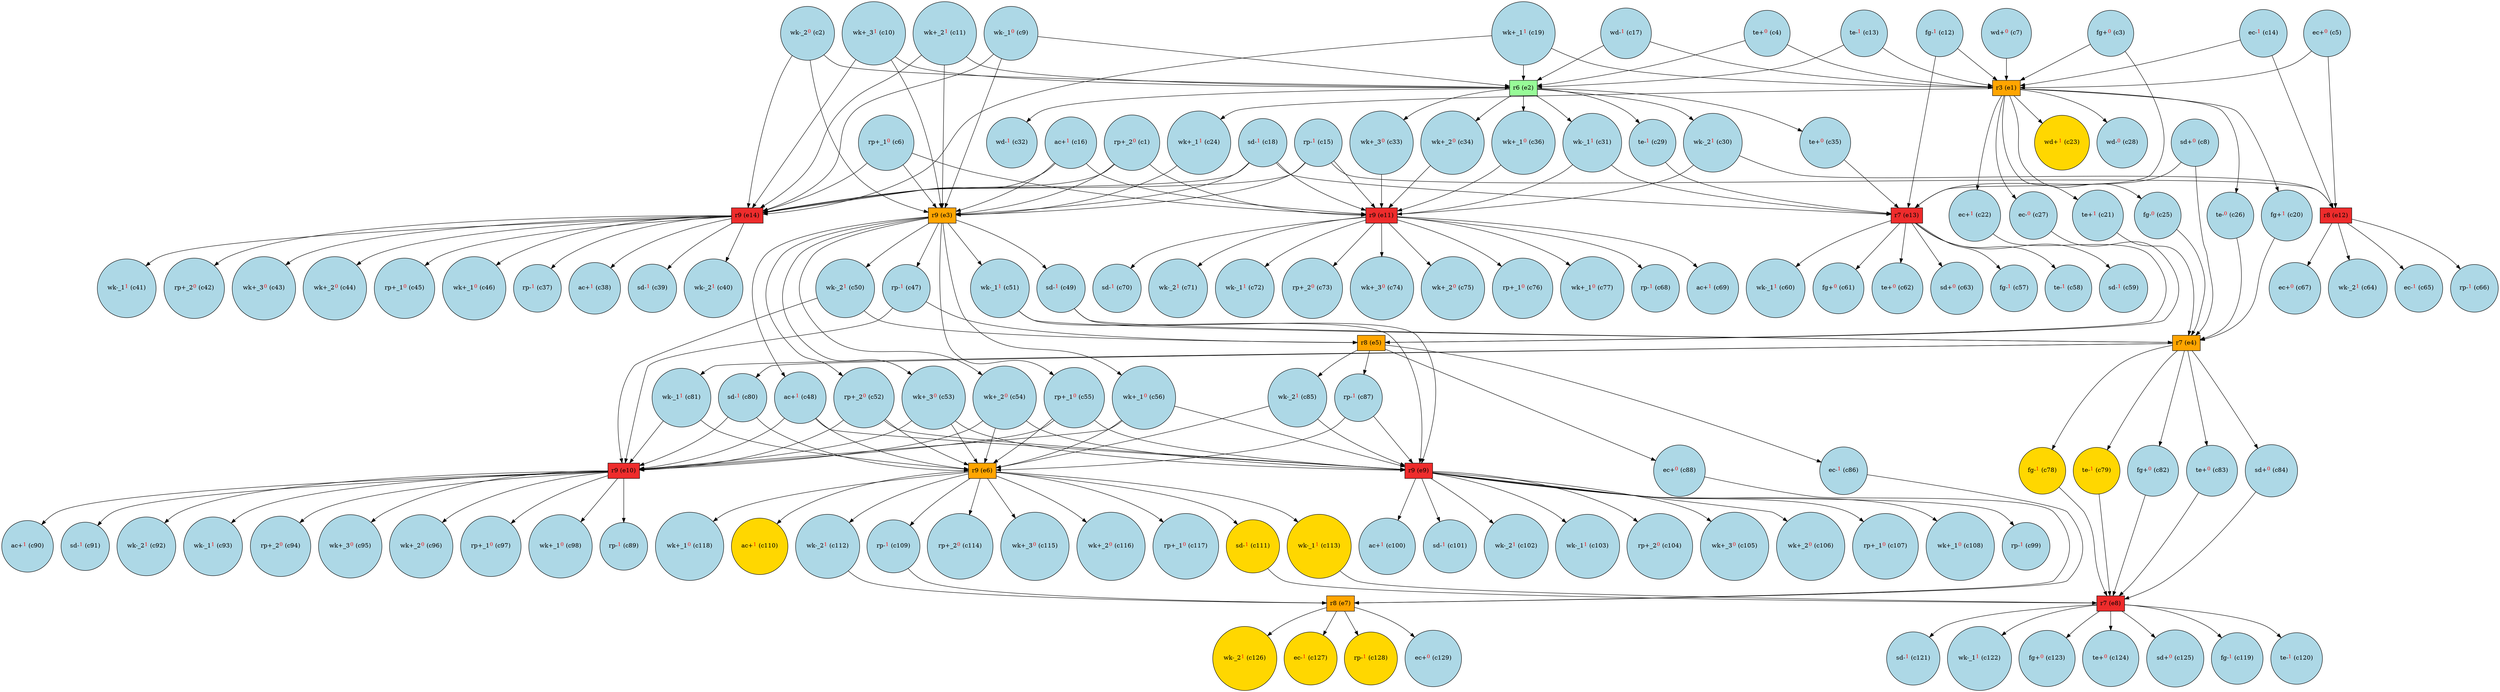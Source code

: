 digraph test {
  c1 -> e11;
  c1 -> e3;
  c1 -> e14;
  c2 -> e3;
  c2 -> e14;
  c2 -> e2;
  c3 -> e13;
  c3 -> e1;
  c4 -> e2;
  c4 -> e1;
  c5 -> e12;
  c5 -> e1;
  c6 -> e11;
  c6 -> e3;
  c6 -> e14;
  c7 -> e1;
  c8 -> e4;
  c8 -> e13;
  c9 -> e3;
  c9 -> e14;
  c9 -> e2;
  c10 -> e3;
  c10 -> e14;
  c10 -> e2;
  c11 -> e3;
  c11 -> e14;
  c11 -> e2;
  c12 -> e13;
  c12 -> e1;
  c13 -> e2;
  c13 -> e1;
  c14 -> e12;
  c14 -> e1;
  c15 -> e11;
  c15 -> e12;
  c15 -> e3;
  c15 -> e14;
  c16 -> e11;
  c16 -> e3;
  c16 -> e14;
  c17 -> e2;
  c17 -> e1;
  c18 -> e11;
  c18 -> e13;
  c18 -> e3;
  c18 -> e14;
  c19 -> e14;
  c19 -> e2;
  c19 -> e1;
  e1 -> c20;
  c20 -> e4;
  e1 -> c21;
  c21 -> e4;
  e1 -> c22;
  c22 -> e5;
  e1 -> c23;
  e1 -> c24;
  c24 -> e3;
  e1 -> c25;
  c25 -> e4;
  e1 -> c26;
  c26 -> e4;
  e1 -> c27;
  c27 -> e5;
  e1 -> c28;
  e2 -> c29;
  c29 -> e13;
  e2 -> c30;
  c30 -> e11;
  c30 -> e12;
  e2 -> c31;
  c31 -> e11;
  c31 -> e13;
  e2 -> c32;
  e2 -> c33;
  c33 -> e11;
  e2 -> c34;
  c34 -> e11;
  e2 -> c35;
  c35 -> e13;
  e2 -> c36;
  c36 -> e11;
  e14 -> c37;
  e14 -> c38;
  e14 -> c39;
  e14 -> c40;
  e14 -> c41;
  e14 -> c42;
  e14 -> c43;
  e14 -> c44;
  e14 -> c45;
  e14 -> c46;
  e3 -> c47;
  c47 -> e10;
  c47 -> e5;
  e3 -> c48;
  c48 -> e6;
  c48 -> e9;
  c48 -> e10;
  e3 -> c49;
  c49 -> e9;
  c49 -> e4;
  e3 -> c50;
  c50 -> e10;
  c50 -> e5;
  e3 -> c51;
  c51 -> e9;
  c51 -> e4;
  e3 -> c52;
  c52 -> e6;
  c52 -> e9;
  c52 -> e10;
  e3 -> c53;
  c53 -> e6;
  c53 -> e9;
  c53 -> e10;
  e3 -> c54;
  c54 -> e6;
  c54 -> e9;
  c54 -> e10;
  e3 -> c55;
  c55 -> e6;
  c55 -> e9;
  c55 -> e10;
  e3 -> c56;
  c56 -> e6;
  c56 -> e9;
  c56 -> e10;
  e13 -> c57;
  e13 -> c58;
  e13 -> c59;
  e13 -> c60;
  e13 -> c61;
  e13 -> c62;
  e13 -> c63;
  e12 -> c64;
  e12 -> c65;
  e12 -> c66;
  e12 -> c67;
  e11 -> c68;
  e11 -> c69;
  e11 -> c70;
  e11 -> c71;
  e11 -> c72;
  e11 -> c73;
  e11 -> c74;
  e11 -> c75;
  e11 -> c76;
  e11 -> c77;
  e4 -> c78;
  c78 -> e8;
  e4 -> c79;
  c79 -> e8;
  e4 -> c80;
  c80 -> e6;
  c80 -> e10;
  e4 -> c81;
  c81 -> e6;
  c81 -> e10;
  e4 -> c82;
  c82 -> e8;
  e4 -> c83;
  c83 -> e8;
  e4 -> c84;
  c84 -> e8;
  e5 -> c85;
  c85 -> e6;
  c85 -> e9;
  e5 -> c86;
  c86 -> e7;
  e5 -> c87;
  c87 -> e6;
  c87 -> e9;
  e5 -> c88;
  c88 -> e7;
  e10 -> c89;
  e10 -> c90;
  e10 -> c91;
  e10 -> c92;
  e10 -> c93;
  e10 -> c94;
  e10 -> c95;
  e10 -> c96;
  e10 -> c97;
  e10 -> c98;
  e9 -> c99;
  e9 -> c100;
  e9 -> c101;
  e9 -> c102;
  e9 -> c103;
  e9 -> c104;
  e9 -> c105;
  e9 -> c106;
  e9 -> c107;
  e9 -> c108;
  e6 -> c109;
  c109 -> e7;
  e6 -> c110;
  e6 -> c111;
  c111 -> e8;
  e6 -> c112;
  c112 -> e7;
  e6 -> c113;
  c113 -> e8;
  e6 -> c114;
  e6 -> c115;
  e6 -> c116;
  e6 -> c117;
  e6 -> c118;
  e8 -> c119;
  e8 -> c120;
  e8 -> c121;
  e8 -> c122;
  e8 -> c123;
  e8 -> c124;
  e8 -> c125;
  e7 -> c126;
  e7 -> c127;
  e7 -> c128;
  e7 -> c129;
  c1 [fillcolor=lightblue label= <rp+_2<FONT COLOR="red"><SUP>0</SUP></FONT>&nbsp;(c1)> shape=circle style=filled];
  c2 [fillcolor=lightblue label= <wk-_2<FONT COLOR="red"><SUP>0</SUP></FONT>&nbsp;(c2)> shape=circle style=filled];
  c3 [fillcolor=lightblue label= <fg+<FONT COLOR="red"><SUP>0</SUP></FONT>&nbsp;(c3)> shape=circle style=filled];
  c4 [fillcolor=lightblue label= <te+<FONT COLOR="red"><SUP>0</SUP></FONT>&nbsp;(c4)> shape=circle style=filled];
  c5 [fillcolor=lightblue label= <ec+<FONT COLOR="red"><SUP>0</SUP></FONT>&nbsp;(c5)> shape=circle style=filled];
  c6 [fillcolor=lightblue label= <rp+_1<FONT COLOR="red"><SUP>0</SUP></FONT>&nbsp;(c6)> shape=circle style=filled];
  c7 [fillcolor=lightblue label= <wd+<FONT COLOR="red"><SUP>0</SUP></FONT>&nbsp;(c7)> shape=circle style=filled];
  c8 [fillcolor=lightblue label= <sd+<FONT COLOR="red"><SUP>0</SUP></FONT>&nbsp;(c8)> shape=circle style=filled];
  c9 [fillcolor=lightblue label= <wk-_1<FONT COLOR="red"><SUP>0</SUP></FONT>&nbsp;(c9)> shape=circle style=filled];
  c10 [fillcolor=lightblue label= <wk+_3<FONT COLOR="red"><SUP>1</SUP></FONT>&nbsp;(c10)> shape=circle style=filled];
  c11 [fillcolor=lightblue label= <wk+_2<FONT COLOR="red"><SUP>1</SUP></FONT>&nbsp;(c11)> shape=circle style=filled];
  c12 [fillcolor=lightblue label= <fg-<FONT COLOR="red"><SUP>1</SUP></FONT>&nbsp;(c12)> shape=circle style=filled];
  c13 [fillcolor=lightblue label= <te-<FONT COLOR="red"><SUP>1</SUP></FONT>&nbsp;(c13)> shape=circle style=filled];
  c14 [fillcolor=lightblue label= <ec-<FONT COLOR="red"><SUP>1</SUP></FONT>&nbsp;(c14)> shape=circle style=filled];
  c15 [fillcolor=lightblue label= <rp-<FONT COLOR="red"><SUP>1</SUP></FONT>&nbsp;(c15)> shape=circle style=filled];
  c16 [fillcolor=lightblue label= <ac+<FONT COLOR="red"><SUP>1</SUP></FONT>&nbsp;(c16)> shape=circle style=filled];
  c17 [fillcolor=lightblue label= <wd-<FONT COLOR="red"><SUP>1</SUP></FONT>&nbsp;(c17)> shape=circle style=filled];
  c18 [fillcolor=lightblue label= <sd-<FONT COLOR="red"><SUP>1</SUP></FONT>&nbsp;(c18)> shape=circle style=filled];
  c19 [fillcolor=lightblue label= <wk+_1<FONT COLOR="red"><SUP>1</SUP></FONT>&nbsp;(c19)> shape=circle style=filled];
  c20 [fillcolor=lightblue label= <fg+<FONT COLOR="red"><SUP>1</SUP></FONT>&nbsp;(c20)> shape=circle style=filled];
  c21 [fillcolor=lightblue label= <te+<FONT COLOR="red"><SUP>1</SUP></FONT>&nbsp;(c21)> shape=circle style=filled];
  c22 [fillcolor=lightblue label= <ec+<FONT COLOR="red"><SUP>1</SUP></FONT>&nbsp;(c22)> shape=circle style=filled];
  c23 [fillcolor=gold label= <wd+<FONT COLOR="red"><SUP>1</SUP></FONT>&nbsp;(c23)> shape=circle style=filled];
  c24 [fillcolor=lightblue label= <wk+_1<FONT COLOR="red"><SUP>1</SUP></FONT>&nbsp;(c24)> shape=circle style=filled];
  c25 [fillcolor=lightblue label= <fg-<FONT COLOR="red"><SUP>0</SUP></FONT>&nbsp;(c25)> shape=circle style=filled];
  c26 [fillcolor=lightblue label= <te-<FONT COLOR="red"><SUP>0</SUP></FONT>&nbsp;(c26)> shape=circle style=filled];
  c27 [fillcolor=lightblue label= <ec-<FONT COLOR="red"><SUP>0</SUP></FONT>&nbsp;(c27)> shape=circle style=filled];
  c28 [fillcolor=lightblue label= <wd-<FONT COLOR="red"><SUP>0</SUP></FONT>&nbsp;(c28)> shape=circle style=filled];
  c29 [fillcolor=lightblue label= <te-<FONT COLOR="red"><SUP>1</SUP></FONT>&nbsp;(c29)> shape=circle style=filled];
  c30 [fillcolor=lightblue label= <wk-_2<FONT COLOR="red"><SUP>1</SUP></FONT>&nbsp;(c30)> shape=circle style=filled];
  c31 [fillcolor=lightblue label= <wk-_1<FONT COLOR="red"><SUP>1</SUP></FONT>&nbsp;(c31)> shape=circle style=filled];
  c32 [fillcolor=lightblue label= <wd-<FONT COLOR="red"><SUP>1</SUP></FONT>&nbsp;(c32)> shape=circle style=filled];
  c33 [fillcolor=lightblue label= <wk+_3<FONT COLOR="red"><SUP>0</SUP></FONT>&nbsp;(c33)> shape=circle style=filled];
  c34 [fillcolor=lightblue label= <wk+_2<FONT COLOR="red"><SUP>0</SUP></FONT>&nbsp;(c34)> shape=circle style=filled];
  c35 [fillcolor=lightblue label= <te+<FONT COLOR="red"><SUP>0</SUP></FONT>&nbsp;(c35)> shape=circle style=filled];
  c36 [fillcolor=lightblue label= <wk+_1<FONT COLOR="red"><SUP>0</SUP></FONT>&nbsp;(c36)> shape=circle style=filled];
  c37 [fillcolor=lightblue label= <rp-<FONT COLOR="red"><SUP>1</SUP></FONT>&nbsp;(c37)> shape=circle style=filled];
  c38 [fillcolor=lightblue label= <ac+<FONT COLOR="red"><SUP>1</SUP></FONT>&nbsp;(c38)> shape=circle style=filled];
  c39 [fillcolor=lightblue label= <sd-<FONT COLOR="red"><SUP>1</SUP></FONT>&nbsp;(c39)> shape=circle style=filled];
  c40 [fillcolor=lightblue label= <wk-_2<FONT COLOR="red"><SUP>1</SUP></FONT>&nbsp;(c40)> shape=circle style=filled];
  c41 [fillcolor=lightblue label= <wk-_1<FONT COLOR="red"><SUP>1</SUP></FONT>&nbsp;(c41)> shape=circle style=filled];
  c42 [fillcolor=lightblue label= <rp+_2<FONT COLOR="red"><SUP>0</SUP></FONT>&nbsp;(c42)> shape=circle style=filled];
  c43 [fillcolor=lightblue label= <wk+_3<FONT COLOR="red"><SUP>0</SUP></FONT>&nbsp;(c43)> shape=circle style=filled];
  c44 [fillcolor=lightblue label= <wk+_2<FONT COLOR="red"><SUP>0</SUP></FONT>&nbsp;(c44)> shape=circle style=filled];
  c45 [fillcolor=lightblue label= <rp+_1<FONT COLOR="red"><SUP>0</SUP></FONT>&nbsp;(c45)> shape=circle style=filled];
  c46 [fillcolor=lightblue label= <wk+_1<FONT COLOR="red"><SUP>0</SUP></FONT>&nbsp;(c46)> shape=circle style=filled];
  c47 [fillcolor=lightblue label= <rp-<FONT COLOR="red"><SUP>1</SUP></FONT>&nbsp;(c47)> shape=circle style=filled];
  c48 [fillcolor=lightblue label= <ac+<FONT COLOR="red"><SUP>1</SUP></FONT>&nbsp;(c48)> shape=circle style=filled];
  c49 [fillcolor=lightblue label= <sd-<FONT COLOR="red"><SUP>1</SUP></FONT>&nbsp;(c49)> shape=circle style=filled];
  c50 [fillcolor=lightblue label= <wk-_2<FONT COLOR="red"><SUP>1</SUP></FONT>&nbsp;(c50)> shape=circle style=filled];
  c51 [fillcolor=lightblue label= <wk-_1<FONT COLOR="red"><SUP>1</SUP></FONT>&nbsp;(c51)> shape=circle style=filled];
  c52 [fillcolor=lightblue label= <rp+_2<FONT COLOR="red"><SUP>0</SUP></FONT>&nbsp;(c52)> shape=circle style=filled];
  c53 [fillcolor=lightblue label= <wk+_3<FONT COLOR="red"><SUP>0</SUP></FONT>&nbsp;(c53)> shape=circle style=filled];
  c54 [fillcolor=lightblue label= <wk+_2<FONT COLOR="red"><SUP>0</SUP></FONT>&nbsp;(c54)> shape=circle style=filled];
  c55 [fillcolor=lightblue label= <rp+_1<FONT COLOR="red"><SUP>0</SUP></FONT>&nbsp;(c55)> shape=circle style=filled];
  c56 [fillcolor=lightblue label= <wk+_1<FONT COLOR="red"><SUP>0</SUP></FONT>&nbsp;(c56)> shape=circle style=filled];
  c57 [fillcolor=lightblue label= <fg-<FONT COLOR="red"><SUP>1</SUP></FONT>&nbsp;(c57)> shape=circle style=filled];
  c58 [fillcolor=lightblue label= <te-<FONT COLOR="red"><SUP>1</SUP></FONT>&nbsp;(c58)> shape=circle style=filled];
  c59 [fillcolor=lightblue label= <sd-<FONT COLOR="red"><SUP>1</SUP></FONT>&nbsp;(c59)> shape=circle style=filled];
  c60 [fillcolor=lightblue label= <wk-_1<FONT COLOR="red"><SUP>1</SUP></FONT>&nbsp;(c60)> shape=circle style=filled];
  c61 [fillcolor=lightblue label= <fg+<FONT COLOR="red"><SUP>0</SUP></FONT>&nbsp;(c61)> shape=circle style=filled];
  c62 [fillcolor=lightblue label= <te+<FONT COLOR="red"><SUP>0</SUP></FONT>&nbsp;(c62)> shape=circle style=filled];
  c63 [fillcolor=lightblue label= <sd+<FONT COLOR="red"><SUP>0</SUP></FONT>&nbsp;(c63)> shape=circle style=filled];
  c64 [fillcolor=lightblue label= <wk-_2<FONT COLOR="red"><SUP>1</SUP></FONT>&nbsp;(c64)> shape=circle style=filled];
  c65 [fillcolor=lightblue label= <ec-<FONT COLOR="red"><SUP>1</SUP></FONT>&nbsp;(c65)> shape=circle style=filled];
  c66 [fillcolor=lightblue label= <rp-<FONT COLOR="red"><SUP>1</SUP></FONT>&nbsp;(c66)> shape=circle style=filled];
  c67 [fillcolor=lightblue label= <ec+<FONT COLOR="red"><SUP>0</SUP></FONT>&nbsp;(c67)> shape=circle style=filled];
  c68 [fillcolor=lightblue label= <rp-<FONT COLOR="red"><SUP>1</SUP></FONT>&nbsp;(c68)> shape=circle style=filled];
  c69 [fillcolor=lightblue label= <ac+<FONT COLOR="red"><SUP>1</SUP></FONT>&nbsp;(c69)> shape=circle style=filled];
  c70 [fillcolor=lightblue label= <sd-<FONT COLOR="red"><SUP>1</SUP></FONT>&nbsp;(c70)> shape=circle style=filled];
  c71 [fillcolor=lightblue label= <wk-_2<FONT COLOR="red"><SUP>1</SUP></FONT>&nbsp;(c71)> shape=circle style=filled];
  c72 [fillcolor=lightblue label= <wk-_1<FONT COLOR="red"><SUP>1</SUP></FONT>&nbsp;(c72)> shape=circle style=filled];
  c73 [fillcolor=lightblue label= <rp+_2<FONT COLOR="red"><SUP>0</SUP></FONT>&nbsp;(c73)> shape=circle style=filled];
  c74 [fillcolor=lightblue label= <wk+_3<FONT COLOR="red"><SUP>0</SUP></FONT>&nbsp;(c74)> shape=circle style=filled];
  c75 [fillcolor=lightblue label= <wk+_2<FONT COLOR="red"><SUP>0</SUP></FONT>&nbsp;(c75)> shape=circle style=filled];
  c76 [fillcolor=lightblue label= <rp+_1<FONT COLOR="red"><SUP>0</SUP></FONT>&nbsp;(c76)> shape=circle style=filled];
  c77 [fillcolor=lightblue label= <wk+_1<FONT COLOR="red"><SUP>0</SUP></FONT>&nbsp;(c77)> shape=circle style=filled];
  c78 [fillcolor=gold label= <fg-<FONT COLOR="red"><SUP>1</SUP></FONT>&nbsp;(c78)> shape=circle style=filled];
  c79 [fillcolor=gold label= <te-<FONT COLOR="red"><SUP>1</SUP></FONT>&nbsp;(c79)> shape=circle style=filled];
  c80 [fillcolor=lightblue label= <sd-<FONT COLOR="red"><SUP>1</SUP></FONT>&nbsp;(c80)> shape=circle style=filled];
  c81 [fillcolor=lightblue label= <wk-_1<FONT COLOR="red"><SUP>1</SUP></FONT>&nbsp;(c81)> shape=circle style=filled];
  c82 [fillcolor=lightblue label= <fg+<FONT COLOR="red"><SUP>0</SUP></FONT>&nbsp;(c82)> shape=circle style=filled];
  c83 [fillcolor=lightblue label= <te+<FONT COLOR="red"><SUP>0</SUP></FONT>&nbsp;(c83)> shape=circle style=filled];
  c84 [fillcolor=lightblue label= <sd+<FONT COLOR="red"><SUP>0</SUP></FONT>&nbsp;(c84)> shape=circle style=filled];
  c85 [fillcolor=lightblue label= <wk-_2<FONT COLOR="red"><SUP>1</SUP></FONT>&nbsp;(c85)> shape=circle style=filled];
  c86 [fillcolor=lightblue label= <ec-<FONT COLOR="red"><SUP>1</SUP></FONT>&nbsp;(c86)> shape=circle style=filled];
  c87 [fillcolor=lightblue label= <rp-<FONT COLOR="red"><SUP>1</SUP></FONT>&nbsp;(c87)> shape=circle style=filled];
  c88 [fillcolor=lightblue label= <ec+<FONT COLOR="red"><SUP>0</SUP></FONT>&nbsp;(c88)> shape=circle style=filled];
  c89 [fillcolor=lightblue label= <rp-<FONT COLOR="red"><SUP>1</SUP></FONT>&nbsp;(c89)> shape=circle style=filled];
  c90 [fillcolor=lightblue label= <ac+<FONT COLOR="red"><SUP>1</SUP></FONT>&nbsp;(c90)> shape=circle style=filled];
  c91 [fillcolor=lightblue label= <sd-<FONT COLOR="red"><SUP>1</SUP></FONT>&nbsp;(c91)> shape=circle style=filled];
  c92 [fillcolor=lightblue label= <wk-_2<FONT COLOR="red"><SUP>1</SUP></FONT>&nbsp;(c92)> shape=circle style=filled];
  c93 [fillcolor=lightblue label= <wk-_1<FONT COLOR="red"><SUP>1</SUP></FONT>&nbsp;(c93)> shape=circle style=filled];
  c94 [fillcolor=lightblue label= <rp+_2<FONT COLOR="red"><SUP>0</SUP></FONT>&nbsp;(c94)> shape=circle style=filled];
  c95 [fillcolor=lightblue label= <wk+_3<FONT COLOR="red"><SUP>0</SUP></FONT>&nbsp;(c95)> shape=circle style=filled];
  c96 [fillcolor=lightblue label= <wk+_2<FONT COLOR="red"><SUP>0</SUP></FONT>&nbsp;(c96)> shape=circle style=filled];
  c97 [fillcolor=lightblue label= <rp+_1<FONT COLOR="red"><SUP>0</SUP></FONT>&nbsp;(c97)> shape=circle style=filled];
  c98 [fillcolor=lightblue label= <wk+_1<FONT COLOR="red"><SUP>0</SUP></FONT>&nbsp;(c98)> shape=circle style=filled];
  c99 [fillcolor=lightblue label= <rp-<FONT COLOR="red"><SUP>1</SUP></FONT>&nbsp;(c99)> shape=circle style=filled];
  c100 [fillcolor=lightblue label= <ac+<FONT COLOR="red"><SUP>1</SUP></FONT>&nbsp;(c100)> shape=circle style=filled];
  c101 [fillcolor=lightblue label= <sd-<FONT COLOR="red"><SUP>1</SUP></FONT>&nbsp;(c101)> shape=circle style=filled];
  c102 [fillcolor=lightblue label= <wk-_2<FONT COLOR="red"><SUP>1</SUP></FONT>&nbsp;(c102)> shape=circle style=filled];
  c103 [fillcolor=lightblue label= <wk-_1<FONT COLOR="red"><SUP>1</SUP></FONT>&nbsp;(c103)> shape=circle style=filled];
  c104 [fillcolor=lightblue label= <rp+_2<FONT COLOR="red"><SUP>0</SUP></FONT>&nbsp;(c104)> shape=circle style=filled];
  c105 [fillcolor=lightblue label= <wk+_3<FONT COLOR="red"><SUP>0</SUP></FONT>&nbsp;(c105)> shape=circle style=filled];
  c106 [fillcolor=lightblue label= <wk+_2<FONT COLOR="red"><SUP>0</SUP></FONT>&nbsp;(c106)> shape=circle style=filled];
  c107 [fillcolor=lightblue label= <rp+_1<FONT COLOR="red"><SUP>0</SUP></FONT>&nbsp;(c107)> shape=circle style=filled];
  c108 [fillcolor=lightblue label= <wk+_1<FONT COLOR="red"><SUP>0</SUP></FONT>&nbsp;(c108)> shape=circle style=filled];
  c109 [fillcolor=lightblue label= <rp-<FONT COLOR="red"><SUP>1</SUP></FONT>&nbsp;(c109)> shape=circle style=filled];
  c110 [fillcolor=gold label= <ac+<FONT COLOR="red"><SUP>1</SUP></FONT>&nbsp;(c110)> shape=circle style=filled];
  c111 [fillcolor=gold label= <sd-<FONT COLOR="red"><SUP>1</SUP></FONT>&nbsp;(c111)> shape=circle style=filled];
  c112 [fillcolor=lightblue label= <wk-_2<FONT COLOR="red"><SUP>1</SUP></FONT>&nbsp;(c112)> shape=circle style=filled];
  c113 [fillcolor=gold label= <wk-_1<FONT COLOR="red"><SUP>1</SUP></FONT>&nbsp;(c113)> shape=circle style=filled];
  c114 [fillcolor=lightblue label= <rp+_2<FONT COLOR="red"><SUP>0</SUP></FONT>&nbsp;(c114)> shape=circle style=filled];
  c115 [fillcolor=lightblue label= <wk+_3<FONT COLOR="red"><SUP>0</SUP></FONT>&nbsp;(c115)> shape=circle style=filled];
  c116 [fillcolor=lightblue label= <wk+_2<FONT COLOR="red"><SUP>0</SUP></FONT>&nbsp;(c116)> shape=circle style=filled];
  c117 [fillcolor=lightblue label= <rp+_1<FONT COLOR="red"><SUP>0</SUP></FONT>&nbsp;(c117)> shape=circle style=filled];
  c118 [fillcolor=lightblue label= <wk+_1<FONT COLOR="red"><SUP>0</SUP></FONT>&nbsp;(c118)> shape=circle style=filled];
  c119 [fillcolor=lightblue label= <fg-<FONT COLOR="red"><SUP>1</SUP></FONT>&nbsp;(c119)> shape=circle style=filled];
  c120 [fillcolor=lightblue label= <te-<FONT COLOR="red"><SUP>1</SUP></FONT>&nbsp;(c120)> shape=circle style=filled];
  c121 [fillcolor=lightblue label= <sd-<FONT COLOR="red"><SUP>1</SUP></FONT>&nbsp;(c121)> shape=circle style=filled];
  c122 [fillcolor=lightblue label= <wk-_1<FONT COLOR="red"><SUP>1</SUP></FONT>&nbsp;(c122)> shape=circle style=filled];
  c123 [fillcolor=lightblue label= <fg+<FONT COLOR="red"><SUP>0</SUP></FONT>&nbsp;(c123)> shape=circle style=filled];
  c124 [fillcolor=lightblue label= <te+<FONT COLOR="red"><SUP>0</SUP></FONT>&nbsp;(c124)> shape=circle style=filled];
  c125 [fillcolor=lightblue label= <sd+<FONT COLOR="red"><SUP>0</SUP></FONT>&nbsp;(c125)> shape=circle style=filled];
  c126 [fillcolor=gold label= <wk-_2<FONT COLOR="red"><SUP>1</SUP></FONT>&nbsp;(c126)> shape=circle style=filled];
  c127 [fillcolor=gold label= <ec-<FONT COLOR="red"><SUP>1</SUP></FONT>&nbsp;(c127)> shape=circle style=filled];
  c128 [fillcolor=gold label= <rp-<FONT COLOR="red"><SUP>1</SUP></FONT>&nbsp;(c128)> shape=circle style=filled];
  c129 [fillcolor=lightblue label= <ec+<FONT COLOR="red"><SUP>0</SUP></FONT>&nbsp;(c129)> shape=circle style=filled];
  e1 [fillcolor=orange label="r3 (e1)" shape=box style=filled];
  e2 [fillcolor=palegreen label="r6 (e2)" shape=box style=filled];
  e3 [fillcolor=orange label="r9 (e3)" shape=box style=filled];
  e4 [fillcolor=orange label="r7 (e4)" shape=box style=filled];
  e5 [fillcolor=orange label="r8 (e5)" shape=box style=filled];
  e6 [fillcolor=orange label="r9 (e6)" shape=box style=filled];
  e7 [fillcolor=orange label="r8 (e7)" shape=box style=filled];
  e8 [fillcolor=firebrick2 label="r7 (e8)" shape=box style=filled];
  e9 [fillcolor=firebrick2 label="r9 (e9)" shape=box style=filled];
  e10 [fillcolor=firebrick2 label="r9 (e10)" shape=box style=filled];
  e11 [fillcolor=firebrick2 label="r9 (e11)" shape=box style=filled];
  e12 [fillcolor=firebrick2 label="r8 (e12)" shape=box style=filled];
  e13 [fillcolor=firebrick2 label="r7 (e13)" shape=box style=filled];
  e14 [fillcolor=firebrick2 label="r9 (e14)" shape=box style=filled];
}
